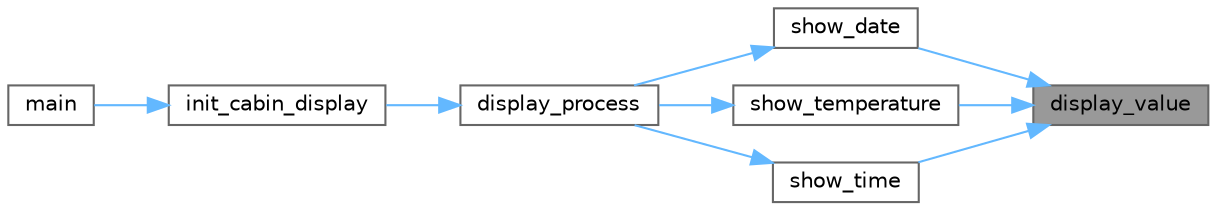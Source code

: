digraph "display_value"
{
 // LATEX_PDF_SIZE
  bgcolor="transparent";
  edge [fontname=Helvetica,fontsize=10,labelfontname=Helvetica,labelfontsize=10];
  node [fontname=Helvetica,fontsize=10,shape=box,height=0.2,width=0.4];
  rankdir="RL";
  Node1 [id="Node000001",label="display_value",height=0.2,width=0.4,color="gray40", fillcolor="grey60", style="filled", fontcolor="black",tooltip="Display a 2-digit value across two 7-segment displays."];
  Node1 -> Node2 [id="edge1_Node000001_Node000002",dir="back",color="steelblue1",style="solid",tooltip=" "];
  Node2 [id="Node000002",label="show_date",height=0.2,width=0.4,color="grey40", fillcolor="white", style="filled",URL="$cabin__display_8c.html#ac509fb687538ef74425d0afa4758e349",tooltip="Display the current date in (DD MM) format."];
  Node2 -> Node3 [id="edge2_Node000002_Node000003",dir="back",color="steelblue1",style="solid",tooltip=" "];
  Node3 [id="Node000003",label="display_process",height=0.2,width=0.4,color="grey40", fillcolor="white", style="filled",URL="$cabin__display_8c.html#a623676cea54e765bc09b0150f9f11ee3",tooltip="Task that cycles through and displays time, date, and temperature."];
  Node3 -> Node4 [id="edge3_Node000003_Node000004",dir="back",color="steelblue1",style="solid",tooltip=" "];
  Node4 [id="Node000004",label="init_cabin_display",height=0.2,width=0.4,color="grey40", fillcolor="white", style="filled",URL="$cabin__display_8c.html#aac8ba457dfa063e7eada179b4842ae39",tooltip="Initialize and start the task."];
  Node4 -> Node5 [id="edge4_Node000004_Node000005",dir="back",color="steelblue1",style="solid",tooltip=" "];
  Node5 [id="Node000005",label="main",height=0.2,width=0.4,color="grey40", fillcolor="white", style="filled",URL="$main_8c.html#acdef7a1fd863a6d3770c1268cb06add3",tooltip=" "];
  Node1 -> Node6 [id="edge5_Node000001_Node000006",dir="back",color="steelblue1",style="solid",tooltip=" "];
  Node6 [id="Node000006",label="show_temperature",height=0.2,width=0.4,color="grey40", fillcolor="white", style="filled",URL="$cabin__display_8c.html#aedcec35a740c8a26d4d07a7e0e80ba14",tooltip="Display the current temperature in (TT dC) format."];
  Node6 -> Node3 [id="edge6_Node000006_Node000003",dir="back",color="steelblue1",style="solid",tooltip=" "];
  Node1 -> Node7 [id="edge7_Node000001_Node000007",dir="back",color="steelblue1",style="solid",tooltip=" "];
  Node7 [id="Node000007",label="show_time",height=0.2,width=0.4,color="grey40", fillcolor="white", style="filled",URL="$cabin__display_8c.html#a60628b78e24af29bb233c390d51385ce",tooltip="Display the current time in (HH:MM) format."];
  Node7 -> Node3 [id="edge8_Node000007_Node000003",dir="back",color="steelblue1",style="solid",tooltip=" "];
}
